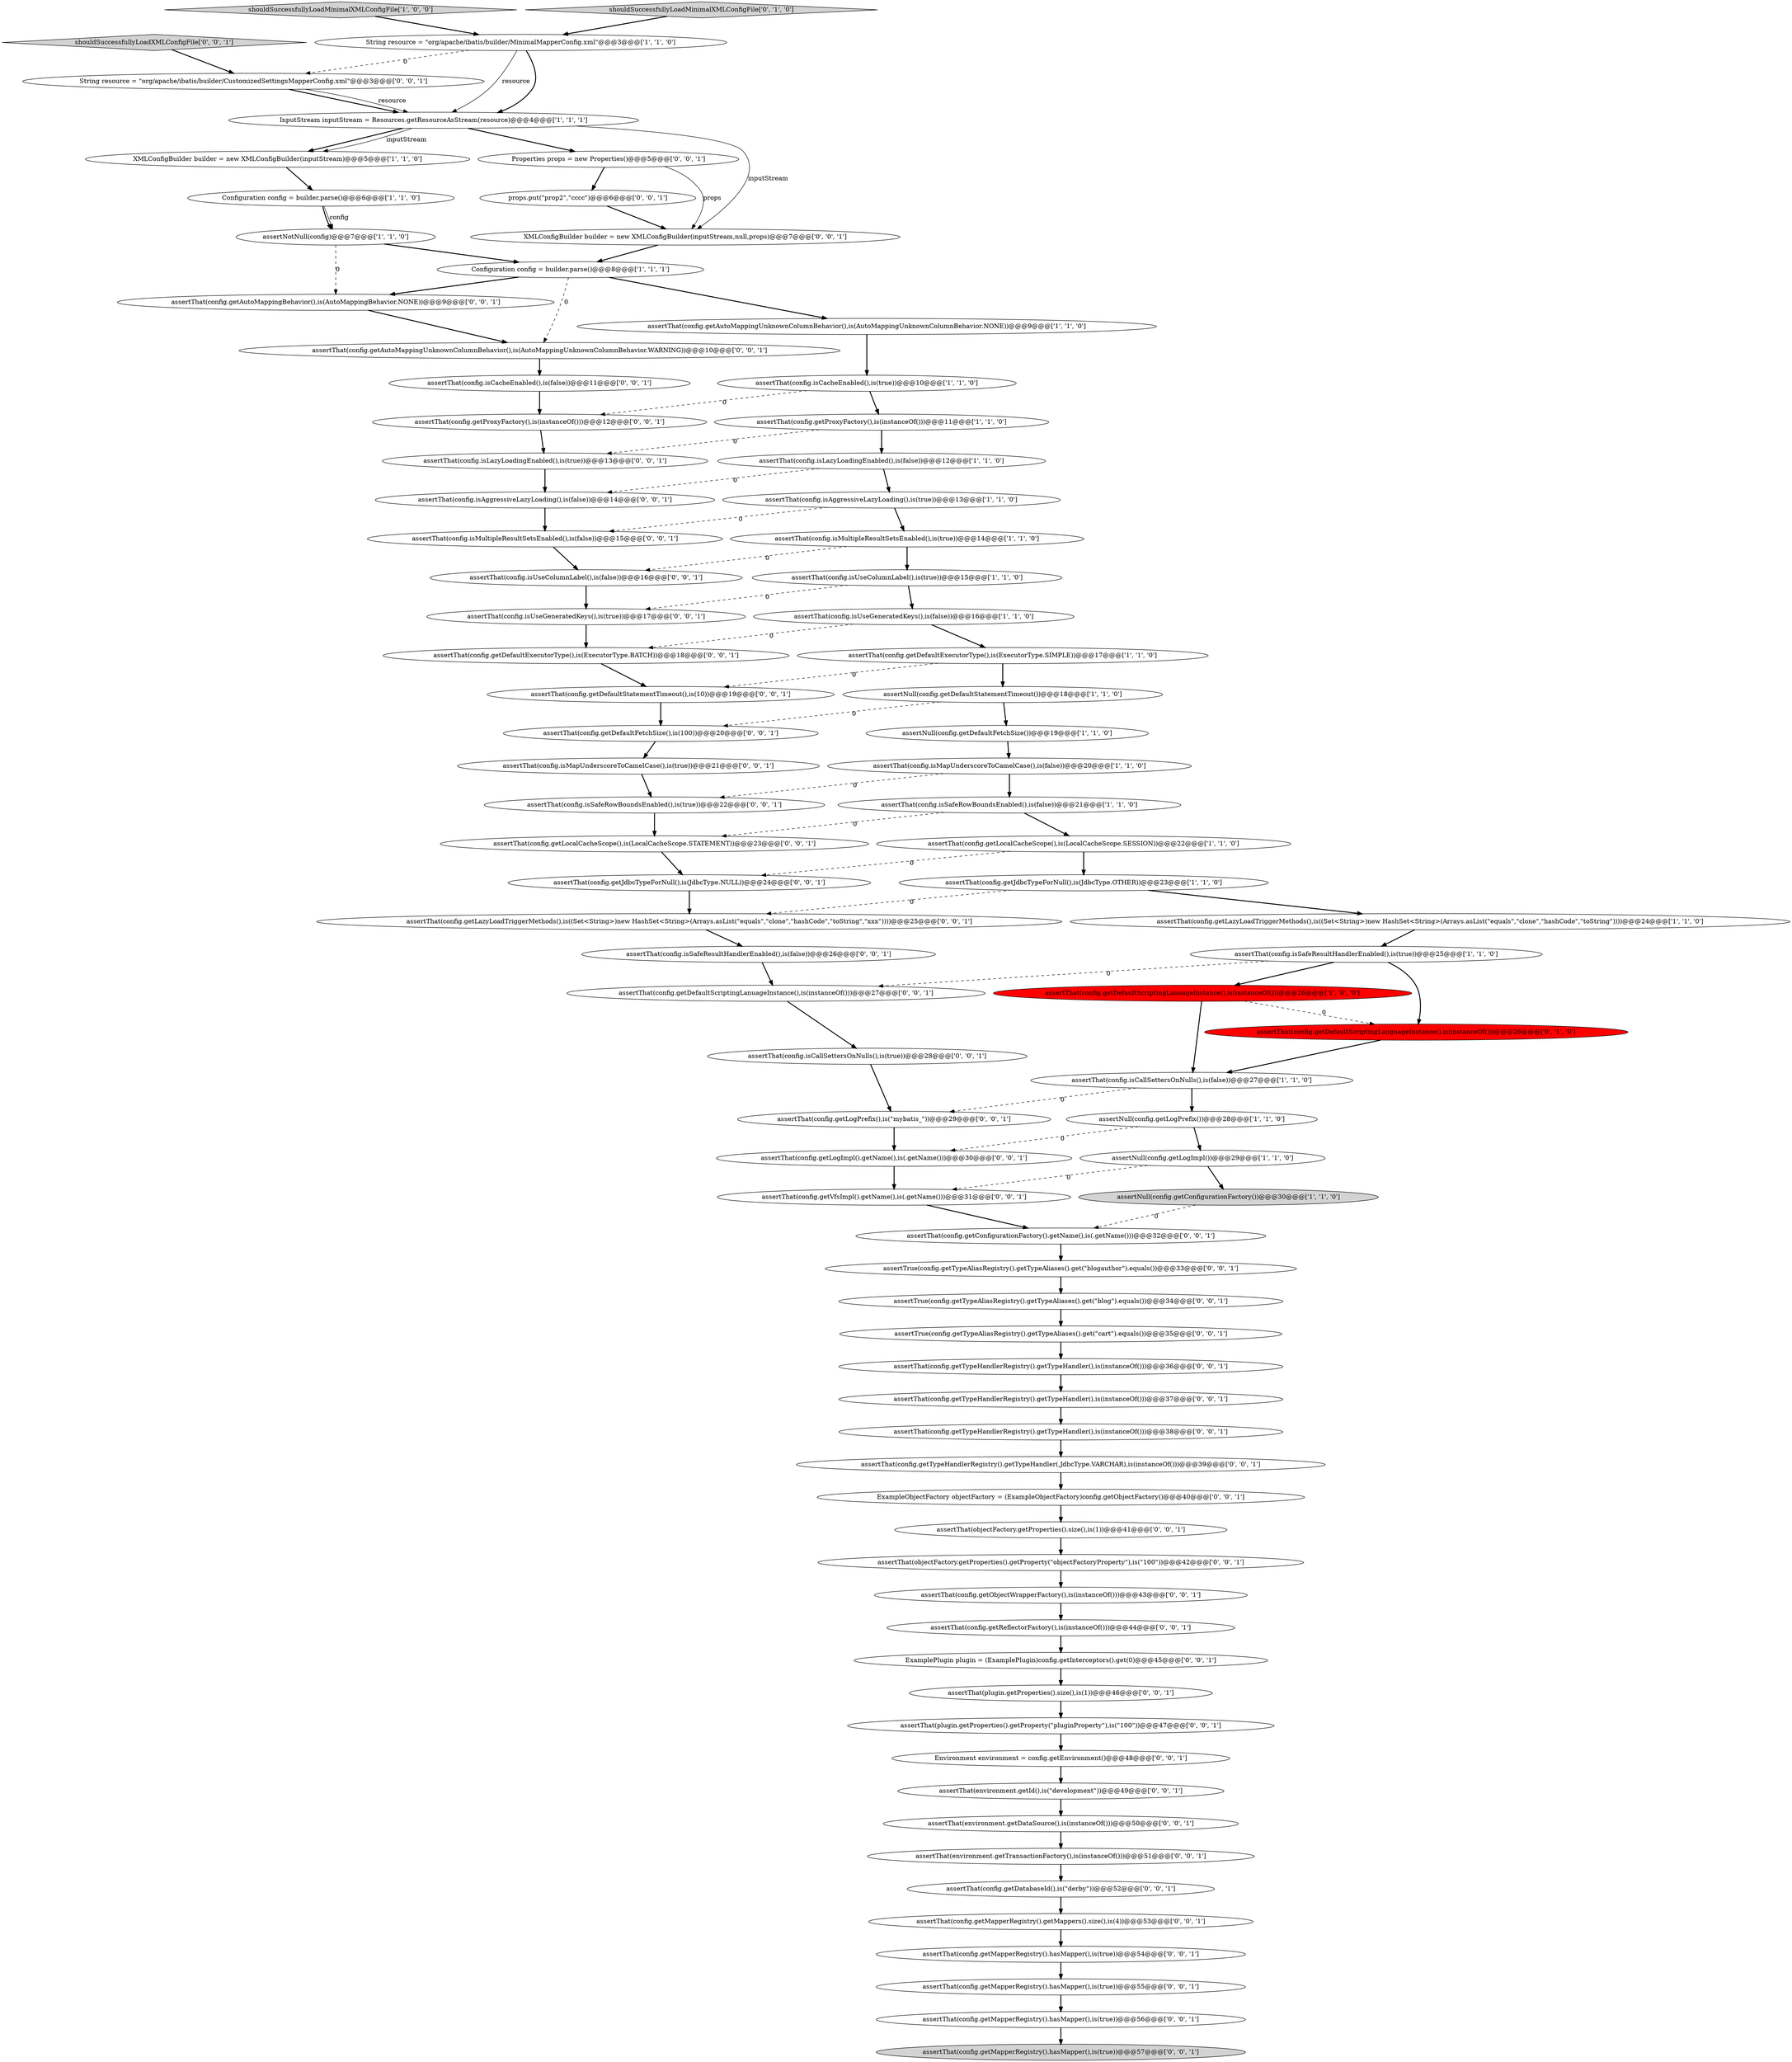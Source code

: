 digraph {
66 [style = filled, label = "assertTrue(config.getTypeAliasRegistry().getTypeAliases().get(\"blog\").equals())@@@34@@@['0', '0', '1']", fillcolor = white, shape = ellipse image = "AAA0AAABBB3BBB"];
65 [style = filled, label = "assertThat(config.getAutoMappingBehavior(),is(AutoMappingBehavior.NONE))@@@9@@@['0', '0', '1']", fillcolor = white, shape = ellipse image = "AAA0AAABBB3BBB"];
26 [style = filled, label = "assertThat(config.isCacheEnabled(),is(true))@@@10@@@['1', '1', '0']", fillcolor = white, shape = ellipse image = "AAA0AAABBB1BBB"];
21 [style = filled, label = "assertNull(config.getDefaultStatementTimeout())@@@18@@@['1', '1', '0']", fillcolor = white, shape = ellipse image = "AAA0AAABBB1BBB"];
24 [style = filled, label = "assertThat(config.getJdbcTypeForNull(),is(JdbcType.OTHER))@@@23@@@['1', '1', '0']", fillcolor = white, shape = ellipse image = "AAA0AAABBB1BBB"];
69 [style = filled, label = "assertThat(plugin.getProperties().getProperty(\"pluginProperty\"),is(\"100\"))@@@47@@@['0', '0', '1']", fillcolor = white, shape = ellipse image = "AAA0AAABBB3BBB"];
82 [style = filled, label = "assertThat(config.getMapperRegistry().hasMapper(),is(true))@@@54@@@['0', '0', '1']", fillcolor = white, shape = ellipse image = "AAA0AAABBB3BBB"];
49 [style = filled, label = "Properties props = new Properties()@@@5@@@['0', '0', '1']", fillcolor = white, shape = ellipse image = "AAA0AAABBB3BBB"];
3 [style = filled, label = "assertNull(config.getConfigurationFactory())@@@30@@@['1', '1', '0']", fillcolor = lightgray, shape = ellipse image = "AAA0AAABBB1BBB"];
57 [style = filled, label = "assertThat(config.getTypeHandlerRegistry().getTypeHandler(),is(instanceOf()))@@@36@@@['0', '0', '1']", fillcolor = white, shape = ellipse image = "AAA0AAABBB3BBB"];
62 [style = filled, label = "assertThat(objectFactory.getProperties().getProperty(\"objectFactoryProperty\"),is(\"100\"))@@@42@@@['0', '0', '1']", fillcolor = white, shape = ellipse image = "AAA0AAABBB3BBB"];
77 [style = filled, label = "assertTrue(config.getTypeAliasRegistry().getTypeAliases().get(\"cart\").equals())@@@35@@@['0', '0', '1']", fillcolor = white, shape = ellipse image = "AAA0AAABBB3BBB"];
42 [style = filled, label = "assertThat(config.getLocalCacheScope(),is(LocalCacheScope.STATEMENT))@@@23@@@['0', '0', '1']", fillcolor = white, shape = ellipse image = "AAA0AAABBB3BBB"];
41 [style = filled, label = "assertThat(config.isAggressiveLazyLoading(),is(false))@@@14@@@['0', '0', '1']", fillcolor = white, shape = ellipse image = "AAA0AAABBB3BBB"];
52 [style = filled, label = "assertThat(config.getLogPrefix(),is(\"mybatis_\"))@@@29@@@['0', '0', '1']", fillcolor = white, shape = ellipse image = "AAA0AAABBB3BBB"];
60 [style = filled, label = "assertThat(config.isCallSettersOnNulls(),is(true))@@@28@@@['0', '0', '1']", fillcolor = white, shape = ellipse image = "AAA0AAABBB3BBB"];
76 [style = filled, label = "props.put(\"prop2\",\"cccc\")@@@6@@@['0', '0', '1']", fillcolor = white, shape = ellipse image = "AAA0AAABBB3BBB"];
9 [style = filled, label = "Configuration config = builder.parse()@@@8@@@['1', '1', '1']", fillcolor = white, shape = ellipse image = "AAA0AAABBB1BBB"];
64 [style = filled, label = "ExampleObjectFactory objectFactory = (ExampleObjectFactory)config.getObjectFactory()@@@40@@@['0', '0', '1']", fillcolor = white, shape = ellipse image = "AAA0AAABBB3BBB"];
22 [style = filled, label = "assertThat(config.isSafeRowBoundsEnabled(),is(false))@@@21@@@['1', '1', '0']", fillcolor = white, shape = ellipse image = "AAA0AAABBB1BBB"];
81 [style = filled, label = "assertThat(objectFactory.getProperties().size(),is(1))@@@41@@@['0', '0', '1']", fillcolor = white, shape = ellipse image = "AAA0AAABBB3BBB"];
32 [style = filled, label = "assertThat(config.getObjectWrapperFactory(),is(instanceOf()))@@@43@@@['0', '0', '1']", fillcolor = white, shape = ellipse image = "AAA0AAABBB3BBB"];
39 [style = filled, label = "assertThat(config.getDatabaseId(),is(\"derby\"))@@@52@@@['0', '0', '1']", fillcolor = white, shape = ellipse image = "AAA0AAABBB3BBB"];
35 [style = filled, label = "assertThat(config.isLazyLoadingEnabled(),is(true))@@@13@@@['0', '0', '1']", fillcolor = white, shape = ellipse image = "AAA0AAABBB3BBB"];
4 [style = filled, label = "InputStream inputStream = Resources.getResourceAsStream(resource)@@@4@@@['1', '1', '1']", fillcolor = white, shape = ellipse image = "AAA0AAABBB1BBB"];
25 [style = filled, label = "assertThat(config.getLazyLoadTriggerMethods(),is((Set<String>)new HashSet<String>(Arrays.asList(\"equals\",\"clone\",\"hashCode\",\"toString\"))))@@@24@@@['1', '1', '0']", fillcolor = white, shape = ellipse image = "AAA0AAABBB1BBB"];
1 [style = filled, label = "assertNull(config.getLogPrefix())@@@28@@@['1', '1', '0']", fillcolor = white, shape = ellipse image = "AAA0AAABBB1BBB"];
50 [style = filled, label = "assertThat(config.getDefaultStatementTimeout(),is(10))@@@19@@@['0', '0', '1']", fillcolor = white, shape = ellipse image = "AAA0AAABBB3BBB"];
29 [style = filled, label = "assertThat(config.getDefaultScriptingLanguageInstance(),is(instanceOf()))@@@26@@@['0', '1', '0']", fillcolor = red, shape = ellipse image = "AAA1AAABBB2BBB"];
56 [style = filled, label = "assertThat(config.getDefaultFetchSize(),is(100))@@@20@@@['0', '0', '1']", fillcolor = white, shape = ellipse image = "AAA0AAABBB3BBB"];
71 [style = filled, label = "assertThat(environment.getTransactionFactory(),is(instanceOf()))@@@51@@@['0', '0', '1']", fillcolor = white, shape = ellipse image = "AAA0AAABBB3BBB"];
36 [style = filled, label = "assertThat(config.getMapperRegistry().hasMapper(),is(true))@@@56@@@['0', '0', '1']", fillcolor = white, shape = ellipse image = "AAA0AAABBB3BBB"];
46 [style = filled, label = "ExamplePlugin plugin = (ExamplePlugin)config.getInterceptors().get(0)@@@45@@@['0', '0', '1']", fillcolor = white, shape = ellipse image = "AAA0AAABBB3BBB"];
5 [style = filled, label = "Configuration config = builder.parse()@@@6@@@['1', '1', '0']", fillcolor = white, shape = ellipse image = "AAA0AAABBB1BBB"];
70 [style = filled, label = "assertThat(config.getTypeHandlerRegistry().getTypeHandler(),is(instanceOf()))@@@37@@@['0', '0', '1']", fillcolor = white, shape = ellipse image = "AAA0AAABBB3BBB"];
7 [style = filled, label = "assertThat(config.isMapUnderscoreToCamelCase(),is(false))@@@20@@@['1', '1', '0']", fillcolor = white, shape = ellipse image = "AAA0AAABBB1BBB"];
47 [style = filled, label = "assertThat(config.getMapperRegistry().getMappers().size(),is(4))@@@53@@@['0', '0', '1']", fillcolor = white, shape = ellipse image = "AAA0AAABBB3BBB"];
80 [style = filled, label = "shouldSuccessfullyLoadXMLConfigFile['0', '0', '1']", fillcolor = lightgray, shape = diamond image = "AAA0AAABBB3BBB"];
19 [style = filled, label = "assertNotNull(config)@@@7@@@['1', '1', '0']", fillcolor = white, shape = ellipse image = "AAA0AAABBB1BBB"];
0 [style = filled, label = "assertThat(config.getProxyFactory(),is(instanceOf()))@@@11@@@['1', '1', '0']", fillcolor = white, shape = ellipse image = "AAA0AAABBB1BBB"];
84 [style = filled, label = "XMLConfigBuilder builder = new XMLConfigBuilder(inputStream,null,props)@@@7@@@['0', '0', '1']", fillcolor = white, shape = ellipse image = "AAA0AAABBB3BBB"];
28 [style = filled, label = "assertThat(config.isMultipleResultSetsEnabled(),is(true))@@@14@@@['1', '1', '0']", fillcolor = white, shape = ellipse image = "AAA0AAABBB1BBB"];
12 [style = filled, label = "assertThat(config.isSafeResultHandlerEnabled(),is(true))@@@25@@@['1', '1', '0']", fillcolor = white, shape = ellipse image = "AAA0AAABBB1BBB"];
20 [style = filled, label = "String resource = \"org/apache/ibatis/builder/MinimalMapperConfig.xml\"@@@3@@@['1', '1', '0']", fillcolor = white, shape = ellipse image = "AAA0AAABBB1BBB"];
68 [style = filled, label = "assertThat(config.getJdbcTypeForNull(),is(JdbcType.NULL))@@@24@@@['0', '0', '1']", fillcolor = white, shape = ellipse image = "AAA0AAABBB3BBB"];
17 [style = filled, label = "assertNull(config.getLogImpl())@@@29@@@['1', '1', '0']", fillcolor = white, shape = ellipse image = "AAA0AAABBB1BBB"];
31 [style = filled, label = "assertThat(config.isSafeResultHandlerEnabled(),is(false))@@@26@@@['0', '0', '1']", fillcolor = white, shape = ellipse image = "AAA0AAABBB3BBB"];
11 [style = filled, label = "assertThat(config.getDefaultScriptingLanuageInstance(),is(instanceOf()))@@@26@@@['1', '0', '0']", fillcolor = red, shape = ellipse image = "AAA1AAABBB1BBB"];
79 [style = filled, label = "Environment environment = config.getEnvironment()@@@48@@@['0', '0', '1']", fillcolor = white, shape = ellipse image = "AAA0AAABBB3BBB"];
45 [style = filled, label = "assertThat(config.isUseColumnLabel(),is(false))@@@16@@@['0', '0', '1']", fillcolor = white, shape = ellipse image = "AAA0AAABBB3BBB"];
43 [style = filled, label = "assertThat(environment.getId(),is(\"development\"))@@@49@@@['0', '0', '1']", fillcolor = white, shape = ellipse image = "AAA0AAABBB3BBB"];
83 [style = filled, label = "assertThat(config.isCacheEnabled(),is(false))@@@11@@@['0', '0', '1']", fillcolor = white, shape = ellipse image = "AAA0AAABBB3BBB"];
73 [style = filled, label = "assertThat(config.getLazyLoadTriggerMethods(),is((Set<String>)new HashSet<String>(Arrays.asList(\"equals\",\"clone\",\"hashCode\",\"toString\",\"xxx\"))))@@@25@@@['0', '0', '1']", fillcolor = white, shape = ellipse image = "AAA0AAABBB3BBB"];
13 [style = filled, label = "shouldSuccessfullyLoadMinimalXMLConfigFile['1', '0', '0']", fillcolor = lightgray, shape = diamond image = "AAA0AAABBB1BBB"];
14 [style = filled, label = "assertThat(config.isUseGeneratedKeys(),is(false))@@@16@@@['1', '1', '0']", fillcolor = white, shape = ellipse image = "AAA0AAABBB1BBB"];
30 [style = filled, label = "shouldSuccessfullyLoadMinimalXMLConfigFile['0', '1', '0']", fillcolor = lightgray, shape = diamond image = "AAA0AAABBB2BBB"];
8 [style = filled, label = "assertThat(config.isUseColumnLabel(),is(true))@@@15@@@['1', '1', '0']", fillcolor = white, shape = ellipse image = "AAA0AAABBB1BBB"];
55 [style = filled, label = "assertThat(config.getTypeHandlerRegistry().getTypeHandler(),is(instanceOf()))@@@38@@@['0', '0', '1']", fillcolor = white, shape = ellipse image = "AAA0AAABBB3BBB"];
59 [style = filled, label = "String resource = \"org/apache/ibatis/builder/CustomizedSettingsMapperConfig.xml\"@@@3@@@['0', '0', '1']", fillcolor = white, shape = ellipse image = "AAA0AAABBB3BBB"];
23 [style = filled, label = "assertThat(config.getDefaultExecutorType(),is(ExecutorType.SIMPLE))@@@17@@@['1', '1', '0']", fillcolor = white, shape = ellipse image = "AAA0AAABBB1BBB"];
74 [style = filled, label = "assertThat(config.getDefaultScriptingLanuageInstance(),is(instanceOf()))@@@27@@@['0', '0', '1']", fillcolor = white, shape = ellipse image = "AAA0AAABBB3BBB"];
34 [style = filled, label = "assertThat(config.getMapperRegistry().hasMapper(),is(true))@@@57@@@['0', '0', '1']", fillcolor = lightgray, shape = ellipse image = "AAA0AAABBB3BBB"];
53 [style = filled, label = "assertThat(config.isSafeRowBoundsEnabled(),is(true))@@@22@@@['0', '0', '1']", fillcolor = white, shape = ellipse image = "AAA0AAABBB3BBB"];
16 [style = filled, label = "assertThat(config.isAggressiveLazyLoading(),is(true))@@@13@@@['1', '1', '0']", fillcolor = white, shape = ellipse image = "AAA0AAABBB1BBB"];
37 [style = filled, label = "assertThat(config.getDefaultExecutorType(),is(ExecutorType.BATCH))@@@18@@@['0', '0', '1']", fillcolor = white, shape = ellipse image = "AAA0AAABBB3BBB"];
40 [style = filled, label = "assertThat(environment.getDataSource(),is(instanceOf()))@@@50@@@['0', '0', '1']", fillcolor = white, shape = ellipse image = "AAA0AAABBB3BBB"];
48 [style = filled, label = "assertThat(config.isMultipleResultSetsEnabled(),is(false))@@@15@@@['0', '0', '1']", fillcolor = white, shape = ellipse image = "AAA0AAABBB3BBB"];
58 [style = filled, label = "assertThat(config.getMapperRegistry().hasMapper(),is(true))@@@55@@@['0', '0', '1']", fillcolor = white, shape = ellipse image = "AAA0AAABBB3BBB"];
75 [style = filled, label = "assertTrue(config.getTypeAliasRegistry().getTypeAliases().get(\"blogauthor\").equals())@@@33@@@['0', '0', '1']", fillcolor = white, shape = ellipse image = "AAA0AAABBB3BBB"];
54 [style = filled, label = "assertThat(config.isMapUnderscoreToCamelCase(),is(true))@@@21@@@['0', '0', '1']", fillcolor = white, shape = ellipse image = "AAA0AAABBB3BBB"];
61 [style = filled, label = "assertThat(config.getTypeHandlerRegistry().getTypeHandler(,JdbcType.VARCHAR),is(instanceOf()))@@@39@@@['0', '0', '1']", fillcolor = white, shape = ellipse image = "AAA0AAABBB3BBB"];
18 [style = filled, label = "assertNull(config.getDefaultFetchSize())@@@19@@@['1', '1', '0']", fillcolor = white, shape = ellipse image = "AAA0AAABBB1BBB"];
33 [style = filled, label = "assertThat(config.getLogImpl().getName(),is(.getName()))@@@30@@@['0', '0', '1']", fillcolor = white, shape = ellipse image = "AAA0AAABBB3BBB"];
63 [style = filled, label = "assertThat(config.getAutoMappingUnknownColumnBehavior(),is(AutoMappingUnknownColumnBehavior.WARNING))@@@10@@@['0', '0', '1']", fillcolor = white, shape = ellipse image = "AAA0AAABBB3BBB"];
38 [style = filled, label = "assertThat(config.getVfsImpl().getName(),is(.getName()))@@@31@@@['0', '0', '1']", fillcolor = white, shape = ellipse image = "AAA0AAABBB3BBB"];
67 [style = filled, label = "assertThat(config.getConfigurationFactory().getName(),is(.getName()))@@@32@@@['0', '0', '1']", fillcolor = white, shape = ellipse image = "AAA0AAABBB3BBB"];
15 [style = filled, label = "assertThat(config.isCallSettersOnNulls(),is(false))@@@27@@@['1', '1', '0']", fillcolor = white, shape = ellipse image = "AAA0AAABBB1BBB"];
10 [style = filled, label = "assertThat(config.isLazyLoadingEnabled(),is(false))@@@12@@@['1', '1', '0']", fillcolor = white, shape = ellipse image = "AAA0AAABBB1BBB"];
51 [style = filled, label = "assertThat(config.isUseGeneratedKeys(),is(true))@@@17@@@['0', '0', '1']", fillcolor = white, shape = ellipse image = "AAA0AAABBB3BBB"];
78 [style = filled, label = "assertThat(config.getProxyFactory(),is(instanceOf()))@@@12@@@['0', '0', '1']", fillcolor = white, shape = ellipse image = "AAA0AAABBB3BBB"];
6 [style = filled, label = "XMLConfigBuilder builder = new XMLConfigBuilder(inputStream)@@@5@@@['1', '1', '0']", fillcolor = white, shape = ellipse image = "AAA0AAABBB1BBB"];
72 [style = filled, label = "assertThat(plugin.getProperties().size(),is(1))@@@46@@@['0', '0', '1']", fillcolor = white, shape = ellipse image = "AAA0AAABBB3BBB"];
27 [style = filled, label = "assertThat(config.getLocalCacheScope(),is(LocalCacheScope.SESSION))@@@22@@@['1', '1', '0']", fillcolor = white, shape = ellipse image = "AAA0AAABBB1BBB"];
44 [style = filled, label = "assertThat(config.getReflectorFactory(),is(instanceOf()))@@@44@@@['0', '0', '1']", fillcolor = white, shape = ellipse image = "AAA0AAABBB3BBB"];
2 [style = filled, label = "assertThat(config.getAutoMappingUnknownColumnBehavior(),is(AutoMappingUnknownColumnBehavior.NONE))@@@9@@@['1', '1', '0']", fillcolor = white, shape = ellipse image = "AAA0AAABBB1BBB"];
46->72 [style = bold, label=""];
29->15 [style = bold, label=""];
2->26 [style = bold, label=""];
35->41 [style = bold, label=""];
30->20 [style = bold, label=""];
28->45 [style = dashed, label="0"];
49->84 [style = solid, label="props"];
50->56 [style = bold, label=""];
70->55 [style = bold, label=""];
9->65 [style = bold, label=""];
31->74 [style = bold, label=""];
21->18 [style = bold, label=""];
68->73 [style = bold, label=""];
63->83 [style = bold, label=""];
56->54 [style = bold, label=""];
61->64 [style = bold, label=""];
43->40 [style = bold, label=""];
12->74 [style = dashed, label="0"];
44->46 [style = bold, label=""];
84->9 [style = bold, label=""];
41->48 [style = bold, label=""];
10->41 [style = dashed, label="0"];
22->42 [style = dashed, label="0"];
19->9 [style = bold, label=""];
82->58 [style = bold, label=""];
8->51 [style = dashed, label="0"];
83->78 [style = bold, label=""];
15->52 [style = dashed, label="0"];
54->53 [style = bold, label=""];
39->47 [style = bold, label=""];
23->50 [style = dashed, label="0"];
19->65 [style = dashed, label="0"];
9->2 [style = bold, label=""];
12->11 [style = bold, label=""];
42->68 [style = bold, label=""];
59->4 [style = bold, label=""];
3->67 [style = dashed, label="0"];
76->84 [style = bold, label=""];
4->84 [style = solid, label="inputStream"];
1->17 [style = bold, label=""];
26->0 [style = bold, label=""];
16->48 [style = dashed, label="0"];
12->29 [style = bold, label=""];
79->43 [style = bold, label=""];
75->66 [style = bold, label=""];
78->35 [style = bold, label=""];
47->82 [style = bold, label=""];
21->56 [style = dashed, label="0"];
0->35 [style = dashed, label="0"];
18->7 [style = bold, label=""];
81->62 [style = bold, label=""];
57->70 [style = bold, label=""];
27->68 [style = dashed, label="0"];
1->33 [style = dashed, label="0"];
14->37 [style = dashed, label="0"];
67->75 [style = bold, label=""];
72->69 [style = bold, label=""];
45->51 [style = bold, label=""];
52->33 [style = bold, label=""];
62->32 [style = bold, label=""];
20->59 [style = dashed, label="0"];
53->42 [style = bold, label=""];
69->79 [style = bold, label=""];
80->59 [style = bold, label=""];
8->14 [style = bold, label=""];
17->38 [style = dashed, label="0"];
55->61 [style = bold, label=""];
5->19 [style = bold, label=""];
40->71 [style = bold, label=""];
7->22 [style = bold, label=""];
6->5 [style = bold, label=""];
51->37 [style = bold, label=""];
9->63 [style = dashed, label="0"];
10->16 [style = bold, label=""];
14->23 [style = bold, label=""];
24->25 [style = bold, label=""];
28->8 [style = bold, label=""];
74->60 [style = bold, label=""];
7->53 [style = dashed, label="0"];
17->3 [style = bold, label=""];
32->44 [style = bold, label=""];
20->4 [style = solid, label="resource"];
27->24 [style = bold, label=""];
60->52 [style = bold, label=""];
65->63 [style = bold, label=""];
38->67 [style = bold, label=""];
36->34 [style = bold, label=""];
15->1 [style = bold, label=""];
58->36 [style = bold, label=""];
66->77 [style = bold, label=""];
49->76 [style = bold, label=""];
71->39 [style = bold, label=""];
77->57 [style = bold, label=""];
4->6 [style = bold, label=""];
64->81 [style = bold, label=""];
11->29 [style = dashed, label="0"];
4->6 [style = solid, label="inputStream"];
11->15 [style = bold, label=""];
20->4 [style = bold, label=""];
5->19 [style = solid, label="config"];
26->78 [style = dashed, label="0"];
0->10 [style = bold, label=""];
48->45 [style = bold, label=""];
16->28 [style = bold, label=""];
4->49 [style = bold, label=""];
23->21 [style = bold, label=""];
22->27 [style = bold, label=""];
25->12 [style = bold, label=""];
33->38 [style = bold, label=""];
59->4 [style = solid, label="resource"];
73->31 [style = bold, label=""];
24->73 [style = dashed, label="0"];
37->50 [style = bold, label=""];
13->20 [style = bold, label=""];
}
